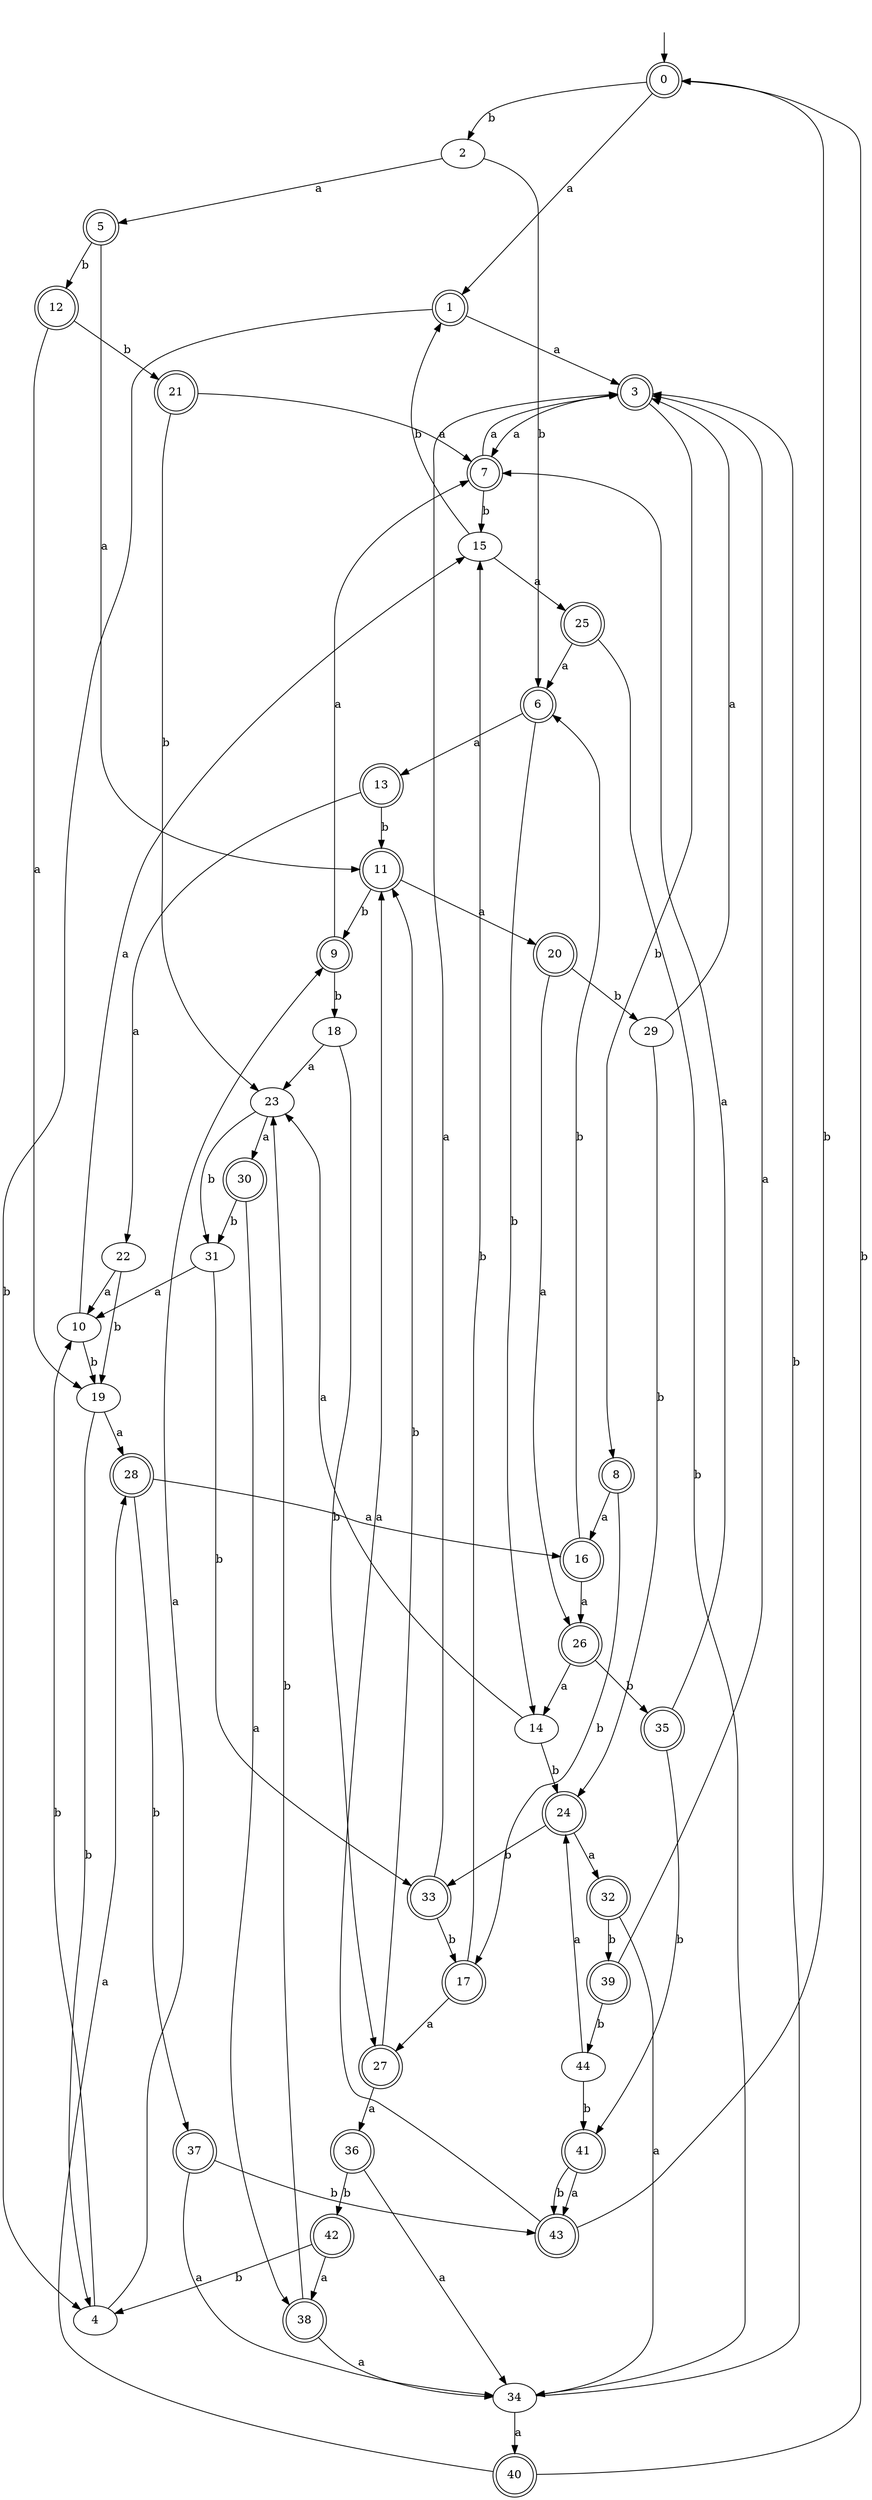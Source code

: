 digraph RandomDFA {
  __start0 [label="", shape=none];
  __start0 -> 0 [label=""];
  0 [shape=circle] [shape=doublecircle]
  0 -> 1 [label="a"]
  0 -> 2 [label="b"]
  1 [shape=doublecircle]
  1 -> 3 [label="a"]
  1 -> 4 [label="b"]
  2
  2 -> 5 [label="a"]
  2 -> 6 [label="b"]
  3 [shape=doublecircle]
  3 -> 7 [label="a"]
  3 -> 8 [label="b"]
  4
  4 -> 9 [label="a"]
  4 -> 10 [label="b"]
  5 [shape=doublecircle]
  5 -> 11 [label="a"]
  5 -> 12 [label="b"]
  6 [shape=doublecircle]
  6 -> 13 [label="a"]
  6 -> 14 [label="b"]
  7 [shape=doublecircle]
  7 -> 3 [label="a"]
  7 -> 15 [label="b"]
  8 [shape=doublecircle]
  8 -> 16 [label="a"]
  8 -> 17 [label="b"]
  9 [shape=doublecircle]
  9 -> 7 [label="a"]
  9 -> 18 [label="b"]
  10
  10 -> 15 [label="a"]
  10 -> 19 [label="b"]
  11 [shape=doublecircle]
  11 -> 20 [label="a"]
  11 -> 9 [label="b"]
  12 [shape=doublecircle]
  12 -> 19 [label="a"]
  12 -> 21 [label="b"]
  13 [shape=doublecircle]
  13 -> 22 [label="a"]
  13 -> 11 [label="b"]
  14
  14 -> 23 [label="a"]
  14 -> 24 [label="b"]
  15
  15 -> 25 [label="a"]
  15 -> 1 [label="b"]
  16 [shape=doublecircle]
  16 -> 26 [label="a"]
  16 -> 6 [label="b"]
  17 [shape=doublecircle]
  17 -> 27 [label="a"]
  17 -> 15 [label="b"]
  18
  18 -> 23 [label="a"]
  18 -> 27 [label="b"]
  19
  19 -> 28 [label="a"]
  19 -> 4 [label="b"]
  20 [shape=doublecircle]
  20 -> 26 [label="a"]
  20 -> 29 [label="b"]
  21 [shape=doublecircle]
  21 -> 7 [label="a"]
  21 -> 23 [label="b"]
  22
  22 -> 10 [label="a"]
  22 -> 19 [label="b"]
  23
  23 -> 30 [label="a"]
  23 -> 31 [label="b"]
  24 [shape=doublecircle]
  24 -> 32 [label="a"]
  24 -> 33 [label="b"]
  25 [shape=doublecircle]
  25 -> 6 [label="a"]
  25 -> 34 [label="b"]
  26 [shape=doublecircle]
  26 -> 14 [label="a"]
  26 -> 35 [label="b"]
  27 [shape=doublecircle]
  27 -> 36 [label="a"]
  27 -> 11 [label="b"]
  28 [shape=doublecircle]
  28 -> 16 [label="a"]
  28 -> 37 [label="b"]
  29
  29 -> 3 [label="a"]
  29 -> 24 [label="b"]
  30 [shape=doublecircle]
  30 -> 38 [label="a"]
  30 -> 31 [label="b"]
  31
  31 -> 10 [label="a"]
  31 -> 33 [label="b"]
  32 [shape=doublecircle]
  32 -> 34 [label="a"]
  32 -> 39 [label="b"]
  33 [shape=doublecircle]
  33 -> 3 [label="a"]
  33 -> 17 [label="b"]
  34
  34 -> 40 [label="a"]
  34 -> 3 [label="b"]
  35 [shape=doublecircle]
  35 -> 7 [label="a"]
  35 -> 41 [label="b"]
  36 [shape=doublecircle]
  36 -> 34 [label="a"]
  36 -> 42 [label="b"]
  37 [shape=doublecircle]
  37 -> 34 [label="a"]
  37 -> 43 [label="b"]
  38 [shape=doublecircle]
  38 -> 34 [label="a"]
  38 -> 23 [label="b"]
  39 [shape=doublecircle]
  39 -> 3 [label="a"]
  39 -> 44 [label="b"]
  40 [shape=doublecircle]
  40 -> 28 [label="a"]
  40 -> 0 [label="b"]
  41 [shape=doublecircle]
  41 -> 43 [label="a"]
  41 -> 43 [label="b"]
  42 [shape=doublecircle]
  42 -> 38 [label="a"]
  42 -> 4 [label="b"]
  43 [shape=doublecircle]
  43 -> 11 [label="a"]
  43 -> 0 [label="b"]
  44
  44 -> 24 [label="a"]
  44 -> 41 [label="b"]
}
